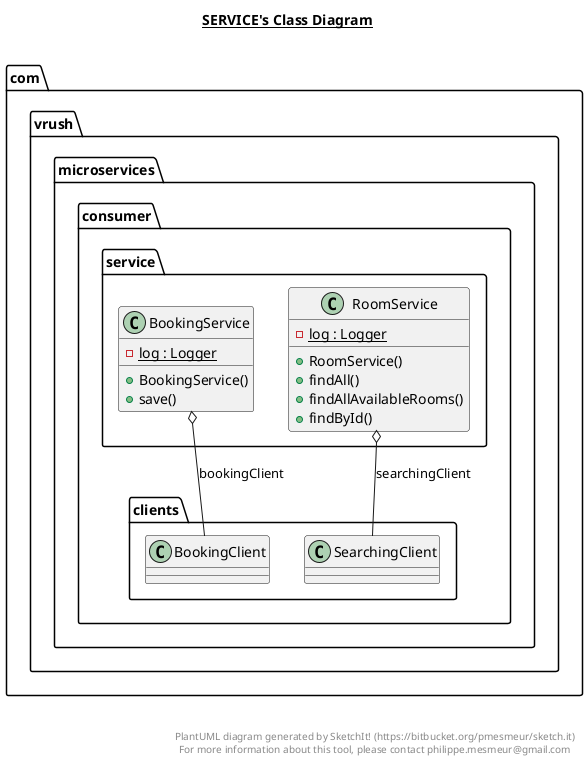 @startuml

title __SERVICE's Class Diagram__\n

  namespace com.vrush.microservices.consumer {
    namespace service {
      class com.vrush.microservices.consumer.service.BookingService {
          {static} - log : Logger
          + BookingService()
          + save()
      }
    }
  }
  

  namespace com.vrush.microservices.consumer {
    namespace service {
      class com.vrush.microservices.consumer.service.RoomService {
          {static} - log : Logger
          + RoomService()
          + findAll()
          + findAllAvailableRooms()
          + findById()
      }
    }
  }
  

  com.vrush.microservices.consumer.service.BookingService o-- com.vrush.microservices.consumer.clients.BookingClient : bookingClient
  com.vrush.microservices.consumer.service.RoomService o-- com.vrush.microservices.consumer.clients.SearchingClient : searchingClient


right footer


PlantUML diagram generated by SketchIt! (https://bitbucket.org/pmesmeur/sketch.it)
For more information about this tool, please contact philippe.mesmeur@gmail.com
endfooter

@enduml
